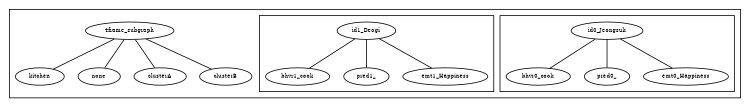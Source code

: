 graph G {
	graph [dpi=300 rankdir=TB rotate=0 size="5,5"]
	node [fontsize=7 height=0.1]
	edge [fontsize=7]
	"4frame_subgraph"
	subgraph clusterE {
		kitchen
		none
		"4frame_subgraph" -- kitchen
		"4frame_subgraph" -- none
		subgraph clusterA {
			graph [dpi=600 rankdir=TB rotate=0 size=1]
			node [fontsize=7 height=0.05]
			edge [fontsize=7]
			id0_Jeongsuk
			bhvr0_cook
			pred0_
			emt0_Happiness
			id0_Jeongsuk -- bhvr0_cook
			id0_Jeongsuk -- pred0_
			id0_Jeongsuk -- emt0_Happiness
		}
		"4frame_subgraph" -- clusterA
		subgraph clusterB {
			graph [dpi=600 rankdir=TB rotate=0 size=1]
			node [fontsize=7 height=0.05]
			edge [fontsize=7]
			id1_Deogi
			bhvr1_cook
			pred1_
			emt1_Happiness
			id1_Deogi -- bhvr1_cook
			id1_Deogi -- pred1_
			id1_Deogi -- emt1_Happiness
		}
		"4frame_subgraph" -- clusterB
	}
}
